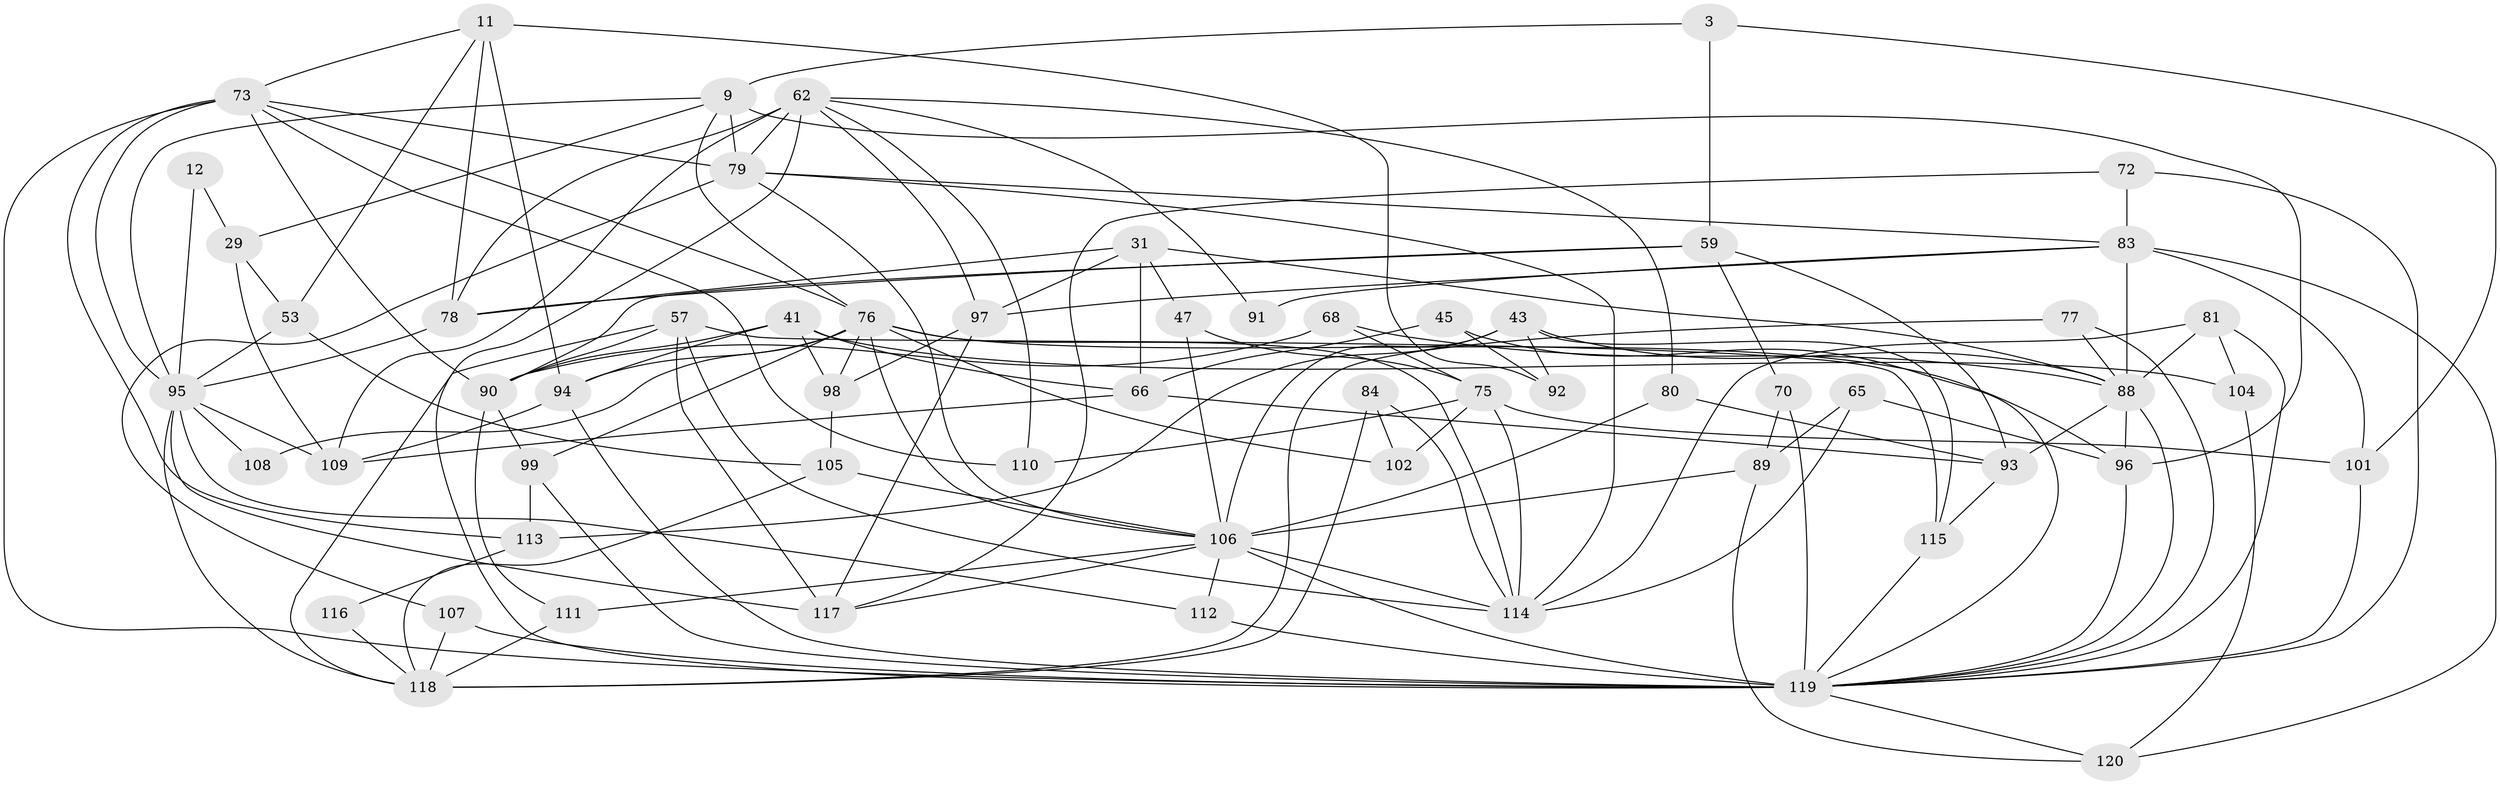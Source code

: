 // original degree distribution, {2: 0.08333333333333333, 6: 0.058333333333333334, 3: 0.3333333333333333, 4: 0.2916666666666667, 5: 0.16666666666666666, 7: 0.05, 8: 0.016666666666666666}
// Generated by graph-tools (version 1.1) at 2025/50/03/09/25 04:50:21]
// undirected, 60 vertices, 148 edges
graph export_dot {
graph [start="1"]
  node [color=gray90,style=filled];
  3;
  9;
  11;
  12;
  29;
  31 [super="+16"];
  41;
  43;
  45;
  47;
  53;
  57 [super="+27"];
  59 [super="+28"];
  62 [super="+26"];
  65;
  66 [super="+44"];
  68;
  70;
  72;
  73 [super="+6+61+64"];
  75 [super="+34"];
  76 [super="+42+48"];
  77;
  78;
  79 [super="+8+50"];
  80;
  81;
  83 [super="+67"];
  84;
  88 [super="+85+30"];
  89;
  90 [super="+25"];
  91;
  92 [super="+1"];
  93;
  94 [super="+39+69"];
  95 [super="+63+71"];
  96 [super="+32"];
  97 [super="+86"];
  98;
  99 [super="+20"];
  101 [super="+49"];
  102 [super="+18"];
  104;
  105 [super="+24+100"];
  106 [super="+51+103"];
  107;
  108 [super="+87"];
  109;
  110;
  111;
  112;
  113;
  114 [super="+60"];
  115 [super="+40"];
  116;
  117;
  118 [super="+52"];
  119 [super="+55+82"];
  120;
  3 -- 9;
  3 -- 59;
  3 -- 101;
  9 -- 29;
  9 -- 96 [weight=2];
  9 -- 76;
  9 -- 79 [weight=2];
  9 -- 95;
  11 -- 94 [weight=2];
  11 -- 53;
  11 -- 78;
  11 -- 92;
  11 -- 73;
  12 -- 29;
  12 -- 95;
  29 -- 109;
  29 -- 53;
  31 -- 97;
  31 -- 88;
  31 -- 78;
  31 -- 47;
  31 -- 66;
  41 -- 104;
  41 -- 98;
  41 -- 90;
  41 -- 94;
  41 -- 66;
  43 -- 92;
  43 -- 113;
  43 -- 88;
  43 -- 106;
  43 -- 115;
  45 -- 66;
  45 -- 92;
  45 -- 119 [weight=2];
  47 -- 106;
  47 -- 75;
  53 -- 95;
  53 -- 105;
  57 -- 90;
  57 -- 118;
  57 -- 115;
  57 -- 117;
  57 -- 114;
  59 -- 93;
  59 -- 78 [weight=2];
  59 -- 70;
  59 -- 90;
  62 -- 78;
  62 -- 80;
  62 -- 109;
  62 -- 110;
  62 -- 97;
  62 -- 91;
  62 -- 79;
  62 -- 119 [weight=3];
  65 -- 96;
  65 -- 89;
  65 -- 114;
  66 -- 109;
  66 -- 93;
  68 -- 90;
  68 -- 75;
  68 -- 88;
  70 -- 89;
  70 -- 119;
  72 -- 117;
  72 -- 83;
  72 -- 119;
  73 -- 113;
  73 -- 110;
  73 -- 79 [weight=2];
  73 -- 95 [weight=2];
  73 -- 76 [weight=2];
  73 -- 90;
  73 -- 119;
  75 -- 101 [weight=2];
  75 -- 110;
  75 -- 102;
  75 -- 114;
  76 -- 96;
  76 -- 99;
  76 -- 108;
  76 -- 114;
  76 -- 94;
  76 -- 98;
  76 -- 102;
  76 -- 106 [weight=3];
  77 -- 88;
  77 -- 118;
  77 -- 119;
  78 -- 95;
  79 -- 114 [weight=2];
  79 -- 107;
  79 -- 83;
  79 -- 106;
  80 -- 93;
  80 -- 106;
  81 -- 104;
  81 -- 88;
  81 -- 114;
  81 -- 119;
  83 -- 97;
  83 -- 88 [weight=2];
  83 -- 101;
  83 -- 91;
  83 -- 120;
  84 -- 118;
  84 -- 114;
  84 -- 102;
  88 -- 93;
  88 -- 96 [weight=2];
  88 -- 119;
  89 -- 120;
  89 -- 106;
  90 -- 99;
  90 -- 111;
  93 -- 115;
  94 -- 109;
  94 -- 119 [weight=2];
  95 -- 112;
  95 -- 117 [weight=3];
  95 -- 108 [weight=2];
  95 -- 109;
  95 -- 118;
  96 -- 119;
  97 -- 117 [weight=2];
  97 -- 98;
  98 -- 105 [weight=2];
  99 -- 113 [weight=2];
  99 -- 119;
  101 -- 119 [weight=2];
  104 -- 120;
  105 -- 106 [weight=2];
  105 -- 118;
  106 -- 111 [weight=2];
  106 -- 112;
  106 -- 117;
  106 -- 114 [weight=2];
  106 -- 119 [weight=5];
  107 -- 118;
  107 -- 119;
  111 -- 118;
  112 -- 119;
  113 -- 116;
  115 -- 119;
  116 -- 118;
  119 -- 120;
}
